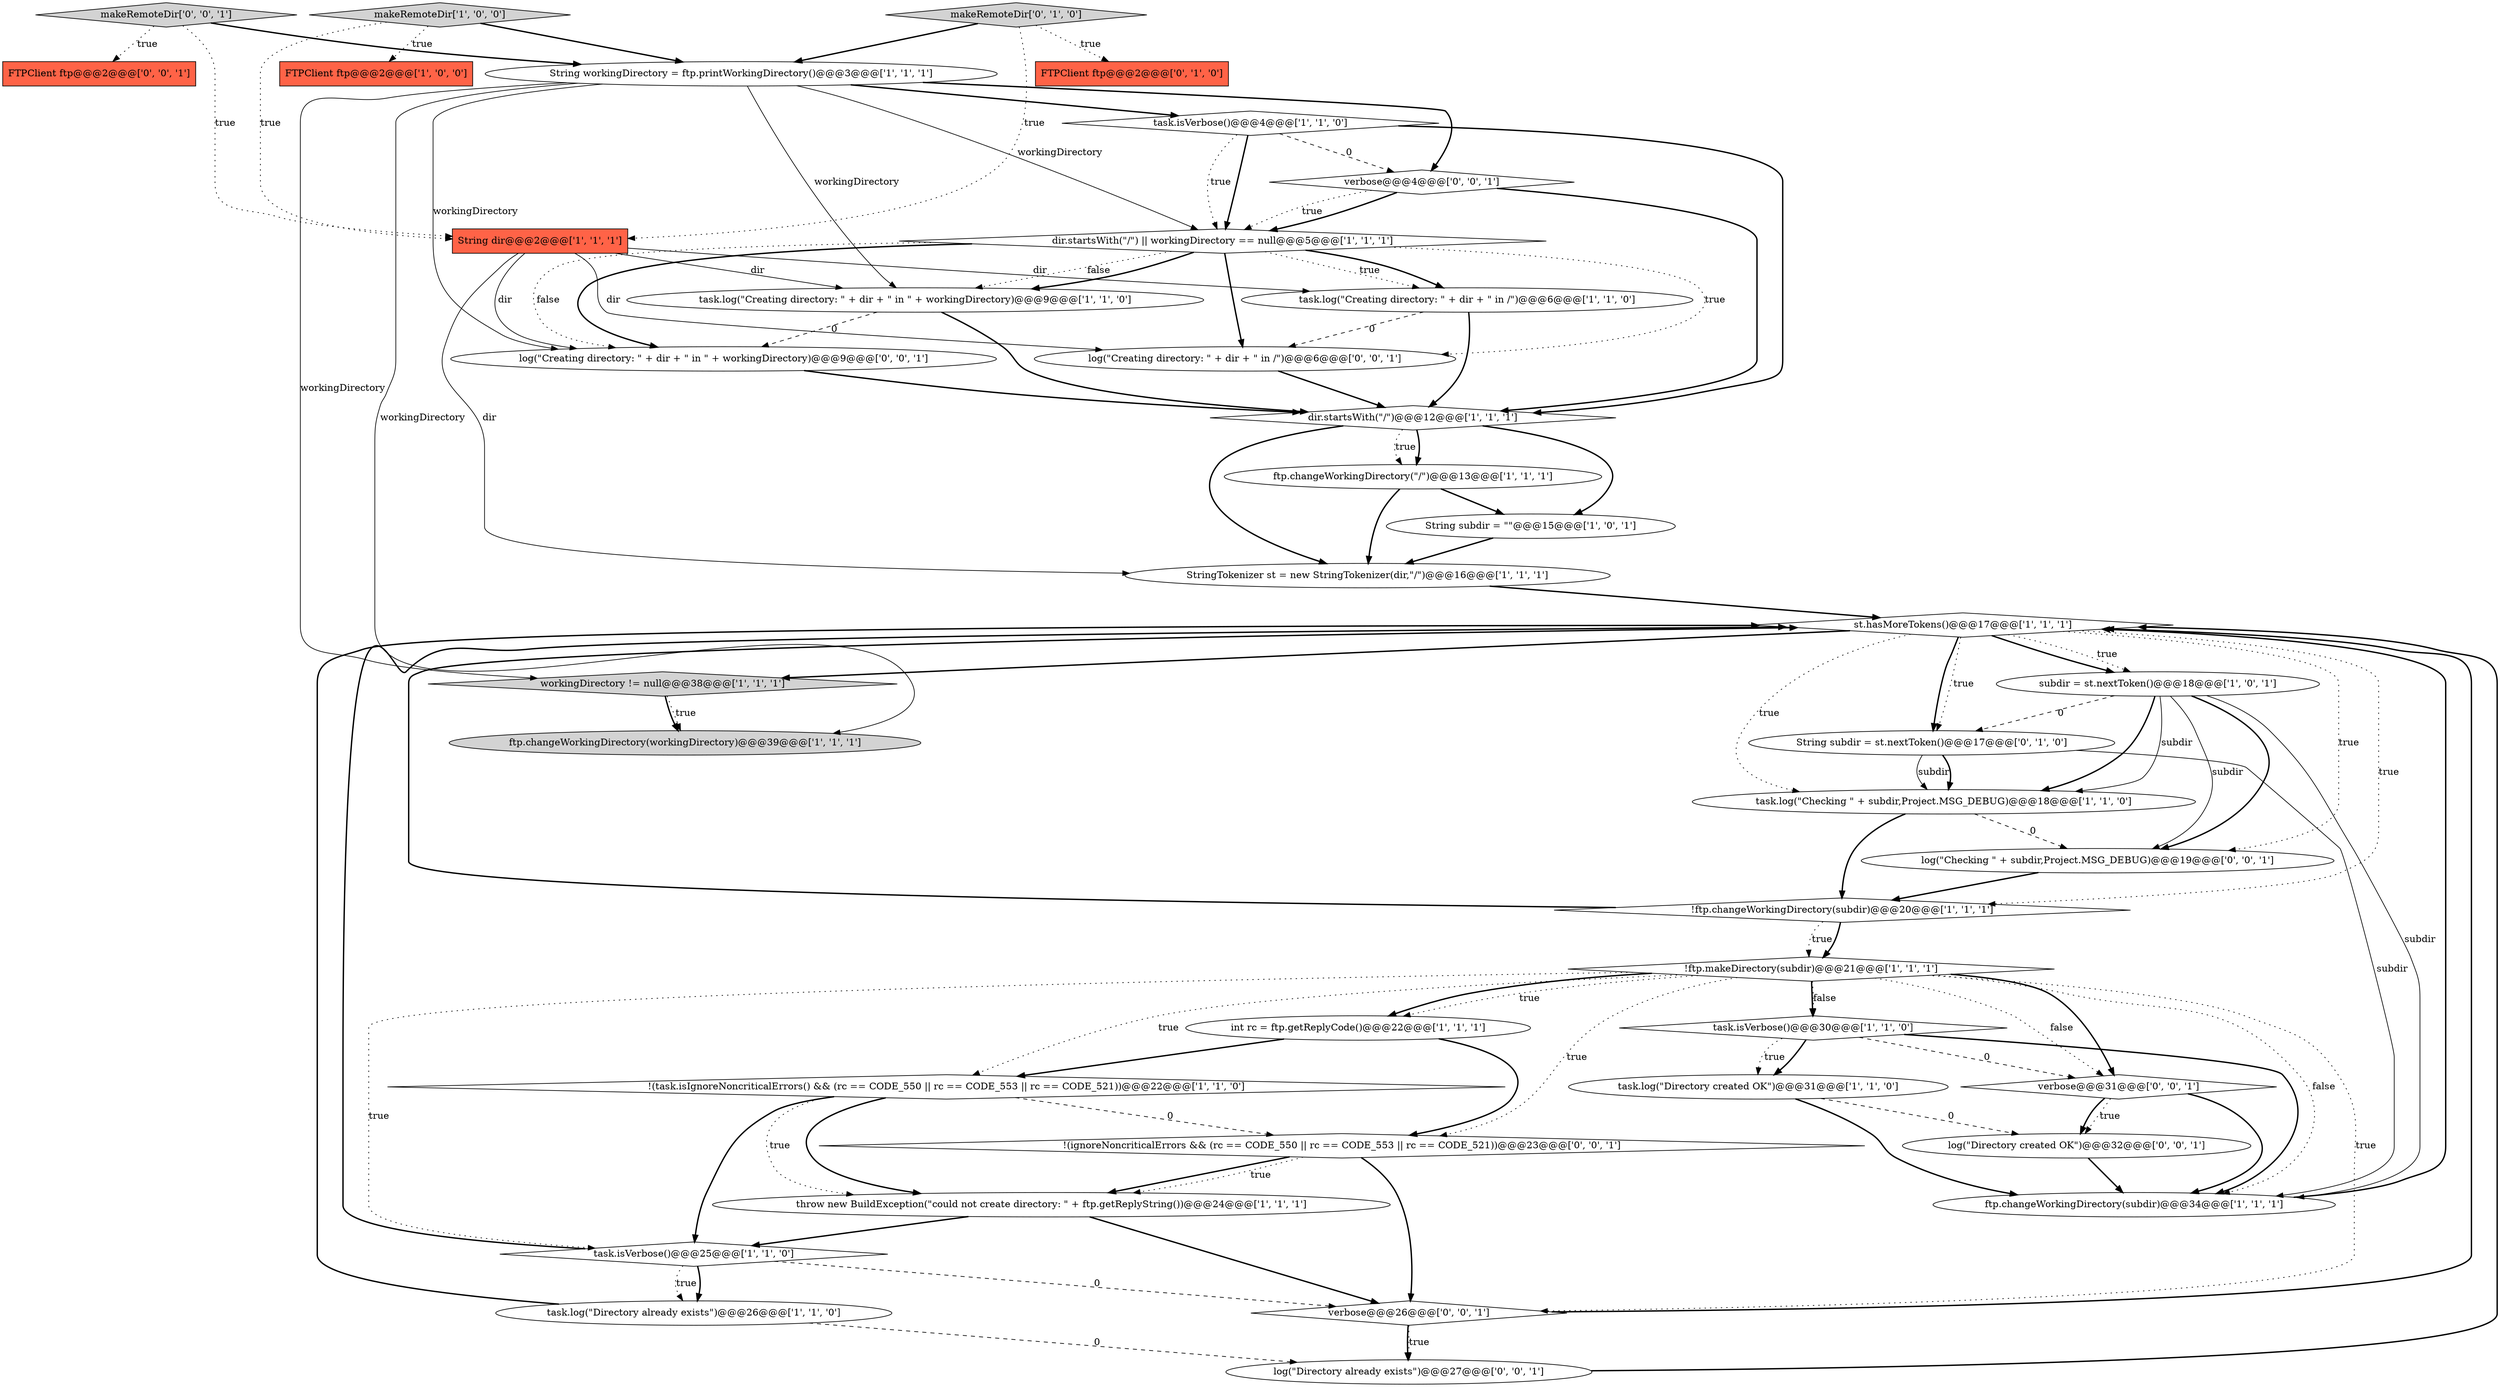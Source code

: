 digraph {
6 [style = filled, label = "ftp.changeWorkingDirectory(workingDirectory)@@@39@@@['1', '1', '1']", fillcolor = lightgray, shape = ellipse image = "AAA0AAABBB1BBB"];
14 [style = filled, label = "String subdir = \"\"@@@15@@@['1', '0', '1']", fillcolor = white, shape = ellipse image = "AAA0AAABBB1BBB"];
31 [style = filled, label = "log(\"Checking \" + subdir,Project.MSG_DEBUG)@@@19@@@['0', '0', '1']", fillcolor = white, shape = ellipse image = "AAA0AAABBB3BBB"];
30 [style = filled, label = "FTPClient ftp@@@2@@@['0', '0', '1']", fillcolor = tomato, shape = box image = "AAA0AAABBB3BBB"];
36 [style = filled, label = "verbose@@@4@@@['0', '0', '1']", fillcolor = white, shape = diamond image = "AAA0AAABBB3BBB"];
38 [style = filled, label = "makeRemoteDir['0', '0', '1']", fillcolor = lightgray, shape = diamond image = "AAA0AAABBB3BBB"];
24 [style = filled, label = "task.log(\"Checking \" + subdir,Project.MSG_DEBUG)@@@18@@@['1', '1', '0']", fillcolor = white, shape = ellipse image = "AAA0AAABBB1BBB"];
8 [style = filled, label = "makeRemoteDir['1', '0', '0']", fillcolor = lightgray, shape = diamond image = "AAA0AAABBB1BBB"];
21 [style = filled, label = "task.log(\"Directory already exists\")@@@26@@@['1', '1', '0']", fillcolor = white, shape = ellipse image = "AAA0AAABBB1BBB"];
25 [style = filled, label = "!ftp.makeDirectory(subdir)@@@21@@@['1', '1', '1']", fillcolor = white, shape = diamond image = "AAA0AAABBB1BBB"];
1 [style = filled, label = "ftp.changeWorkingDirectory(\"/\")@@@13@@@['1', '1', '1']", fillcolor = white, shape = ellipse image = "AAA0AAABBB1BBB"];
18 [style = filled, label = "task.isVerbose()@@@25@@@['1', '1', '0']", fillcolor = white, shape = diamond image = "AAA0AAABBB1BBB"];
20 [style = filled, label = "task.log(\"Directory created OK\")@@@31@@@['1', '1', '0']", fillcolor = white, shape = ellipse image = "AAA0AAABBB1BBB"];
34 [style = filled, label = "log(\"Creating directory: \" + dir + \" in /\")@@@6@@@['0', '0', '1']", fillcolor = white, shape = ellipse image = "AAA0AAABBB3BBB"];
32 [style = filled, label = "log(\"Directory created OK\")@@@32@@@['0', '0', '1']", fillcolor = white, shape = ellipse image = "AAA0AAABBB3BBB"];
2 [style = filled, label = "StringTokenizer st = new StringTokenizer(dir,\"/\")@@@16@@@['1', '1', '1']", fillcolor = white, shape = ellipse image = "AAA0AAABBB1BBB"];
40 [style = filled, label = "log(\"Creating directory: \" + dir + \" in \" + workingDirectory)@@@9@@@['0', '0', '1']", fillcolor = white, shape = ellipse image = "AAA0AAABBB3BBB"];
26 [style = filled, label = "int rc = ftp.getReplyCode()@@@22@@@['1', '1', '1']", fillcolor = white, shape = ellipse image = "AAA0AAABBB1BBB"];
15 [style = filled, label = "ftp.changeWorkingDirectory(subdir)@@@34@@@['1', '1', '1']", fillcolor = white, shape = ellipse image = "AAA0AAABBB1BBB"];
13 [style = filled, label = "task.log(\"Creating directory: \" + dir + \" in /\")@@@6@@@['1', '1', '0']", fillcolor = white, shape = ellipse image = "AAA0AAABBB1BBB"];
7 [style = filled, label = "task.isVerbose()@@@30@@@['1', '1', '0']", fillcolor = white, shape = diamond image = "AAA0AAABBB1BBB"];
28 [style = filled, label = "FTPClient ftp@@@2@@@['0', '1', '0']", fillcolor = tomato, shape = box image = "AAA0AAABBB2BBB"];
23 [style = filled, label = "String workingDirectory = ftp.printWorkingDirectory()@@@3@@@['1', '1', '1']", fillcolor = white, shape = ellipse image = "AAA0AAABBB1BBB"];
11 [style = filled, label = "String dir@@@2@@@['1', '1', '1']", fillcolor = tomato, shape = box image = "AAA0AAABBB1BBB"];
17 [style = filled, label = "subdir = st.nextToken()@@@18@@@['1', '0', '1']", fillcolor = white, shape = ellipse image = "AAA0AAABBB1BBB"];
29 [style = filled, label = "String subdir = st.nextToken()@@@17@@@['0', '1', '0']", fillcolor = white, shape = ellipse image = "AAA1AAABBB2BBB"];
12 [style = filled, label = "task.isVerbose()@@@4@@@['1', '1', '0']", fillcolor = white, shape = diamond image = "AAA0AAABBB1BBB"];
27 [style = filled, label = "makeRemoteDir['0', '1', '0']", fillcolor = lightgray, shape = diamond image = "AAA0AAABBB2BBB"];
9 [style = filled, label = "!ftp.changeWorkingDirectory(subdir)@@@20@@@['1', '1', '1']", fillcolor = white, shape = diamond image = "AAA0AAABBB1BBB"];
10 [style = filled, label = "task.log(\"Creating directory: \" + dir + \" in \" + workingDirectory)@@@9@@@['1', '1', '0']", fillcolor = white, shape = ellipse image = "AAA0AAABBB1BBB"];
35 [style = filled, label = "verbose@@@31@@@['0', '0', '1']", fillcolor = white, shape = diamond image = "AAA0AAABBB3BBB"];
22 [style = filled, label = "throw new BuildException(\"could not create directory: \" + ftp.getReplyString())@@@24@@@['1', '1', '1']", fillcolor = white, shape = ellipse image = "AAA0AAABBB1BBB"];
3 [style = filled, label = "FTPClient ftp@@@2@@@['1', '0', '0']", fillcolor = tomato, shape = box image = "AAA0AAABBB1BBB"];
0 [style = filled, label = "dir.startsWith(\"/\") || workingDirectory == null@@@5@@@['1', '1', '1']", fillcolor = white, shape = diamond image = "AAA0AAABBB1BBB"];
19 [style = filled, label = "workingDirectory != null@@@38@@@['1', '1', '1']", fillcolor = lightgray, shape = diamond image = "AAA0AAABBB1BBB"];
39 [style = filled, label = "!(ignoreNoncriticalErrors && (rc == CODE_550 || rc == CODE_553 || rc == CODE_521))@@@23@@@['0', '0', '1']", fillcolor = white, shape = diamond image = "AAA0AAABBB3BBB"];
33 [style = filled, label = "verbose@@@26@@@['0', '0', '1']", fillcolor = white, shape = diamond image = "AAA0AAABBB3BBB"];
4 [style = filled, label = "st.hasMoreTokens()@@@17@@@['1', '1', '1']", fillcolor = white, shape = diamond image = "AAA0AAABBB1BBB"];
16 [style = filled, label = "dir.startsWith(\"/\")@@@12@@@['1', '1', '1']", fillcolor = white, shape = diamond image = "AAA0AAABBB1BBB"];
5 [style = filled, label = "!(task.isIgnoreNoncriticalErrors() && (rc == CODE_550 || rc == CODE_553 || rc == CODE_521))@@@22@@@['1', '1', '0']", fillcolor = white, shape = diamond image = "AAA0AAABBB1BBB"];
37 [style = filled, label = "log(\"Directory already exists\")@@@27@@@['0', '0', '1']", fillcolor = white, shape = ellipse image = "AAA0AAABBB3BBB"];
25->15 [style = dotted, label="false"];
5->39 [style = dashed, label="0"];
12->36 [style = dashed, label="0"];
19->6 [style = bold, label=""];
2->4 [style = bold, label=""];
5->22 [style = dotted, label="true"];
33->4 [style = bold, label=""];
22->33 [style = bold, label=""];
25->26 [style = bold, label=""];
23->0 [style = solid, label="workingDirectory"];
0->13 [style = dotted, label="true"];
35->32 [style = dotted, label="true"];
4->17 [style = dotted, label="true"];
9->25 [style = dotted, label="true"];
25->26 [style = dotted, label="true"];
20->32 [style = dashed, label="0"];
11->2 [style = solid, label="dir"];
7->35 [style = dashed, label="0"];
35->32 [style = bold, label=""];
12->16 [style = bold, label=""];
4->19 [style = bold, label=""];
16->1 [style = bold, label=""];
23->6 [style = solid, label="workingDirectory"];
25->35 [style = bold, label=""];
37->4 [style = bold, label=""];
40->16 [style = bold, label=""];
33->37 [style = dotted, label="true"];
17->24 [style = solid, label="subdir"];
5->18 [style = bold, label=""];
18->21 [style = bold, label=""];
18->33 [style = dashed, label="0"];
4->9 [style = dotted, label="true"];
39->22 [style = bold, label=""];
13->34 [style = dashed, label="0"];
9->25 [style = bold, label=""];
21->4 [style = bold, label=""];
27->28 [style = dotted, label="true"];
1->2 [style = bold, label=""];
17->29 [style = dashed, label="0"];
12->0 [style = bold, label=""];
8->11 [style = dotted, label="true"];
39->33 [style = bold, label=""];
36->16 [style = bold, label=""];
25->18 [style = dotted, label="true"];
11->34 [style = solid, label="dir"];
20->15 [style = bold, label=""];
8->23 [style = bold, label=""];
4->17 [style = bold, label=""];
7->20 [style = bold, label=""];
1->14 [style = bold, label=""];
33->37 [style = bold, label=""];
25->7 [style = dotted, label="false"];
16->2 [style = bold, label=""];
38->11 [style = dotted, label="true"];
18->21 [style = dotted, label="true"];
11->10 [style = solid, label="dir"];
27->11 [style = dotted, label="true"];
17->24 [style = bold, label=""];
38->23 [style = bold, label=""];
25->33 [style = dotted, label="true"];
35->15 [style = bold, label=""];
5->22 [style = bold, label=""];
0->34 [style = dotted, label="true"];
17->31 [style = solid, label="subdir"];
25->35 [style = dotted, label="false"];
26->39 [style = bold, label=""];
10->16 [style = bold, label=""];
23->10 [style = solid, label="workingDirectory"];
11->13 [style = solid, label="dir"];
9->4 [style = bold, label=""];
21->37 [style = dashed, label="0"];
15->4 [style = bold, label=""];
12->0 [style = dotted, label="true"];
4->24 [style = dotted, label="true"];
38->30 [style = dotted, label="true"];
11->40 [style = solid, label="dir"];
23->12 [style = bold, label=""];
13->16 [style = bold, label=""];
0->10 [style = dotted, label="false"];
22->18 [style = bold, label=""];
36->0 [style = bold, label=""];
24->9 [style = bold, label=""];
14->2 [style = bold, label=""];
7->15 [style = bold, label=""];
8->3 [style = dotted, label="true"];
29->24 [style = solid, label="subdir"];
4->29 [style = dotted, label="true"];
25->5 [style = dotted, label="true"];
19->6 [style = dotted, label="true"];
29->15 [style = solid, label="subdir"];
36->0 [style = dotted, label="true"];
17->15 [style = solid, label="subdir"];
31->9 [style = bold, label=""];
25->7 [style = bold, label=""];
27->23 [style = bold, label=""];
4->31 [style = dotted, label="true"];
23->40 [style = solid, label="workingDirectory"];
0->40 [style = dotted, label="false"];
0->13 [style = bold, label=""];
16->1 [style = dotted, label="true"];
10->40 [style = dashed, label="0"];
0->10 [style = bold, label=""];
26->5 [style = bold, label=""];
39->22 [style = dotted, label="true"];
34->16 [style = bold, label=""];
16->14 [style = bold, label=""];
23->36 [style = bold, label=""];
25->39 [style = dotted, label="true"];
0->40 [style = bold, label=""];
24->31 [style = dashed, label="0"];
29->24 [style = bold, label=""];
4->29 [style = bold, label=""];
0->34 [style = bold, label=""];
32->15 [style = bold, label=""];
7->20 [style = dotted, label="true"];
18->4 [style = bold, label=""];
17->31 [style = bold, label=""];
23->19 [style = solid, label="workingDirectory"];
}
